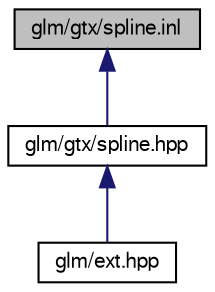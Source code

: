 digraph "glm/gtx/spline.inl"
{
  edge [fontname="FreeSans",fontsize="10",labelfontname="FreeSans",labelfontsize="10"];
  node [fontname="FreeSans",fontsize="10",shape=record];
  Node1 [label="glm/gtx/spline.inl",height=0.2,width=0.4,color="black", fillcolor="grey75", style="filled" fontcolor="black"];
  Node1 -> Node2 [dir="back",color="midnightblue",fontsize="10",style="solid",fontname="FreeSans"];
  Node2 [label="glm/gtx/spline.hpp",height=0.2,width=0.4,color="black", fillcolor="white", style="filled",URL="$d9/d05/spline_8hpp.html"];
  Node2 -> Node3 [dir="back",color="midnightblue",fontsize="10",style="solid",fontname="FreeSans"];
  Node3 [label="glm/ext.hpp",height=0.2,width=0.4,color="black", fillcolor="white", style="filled",URL="$d5/da8/ext_8hpp.html"];
}
